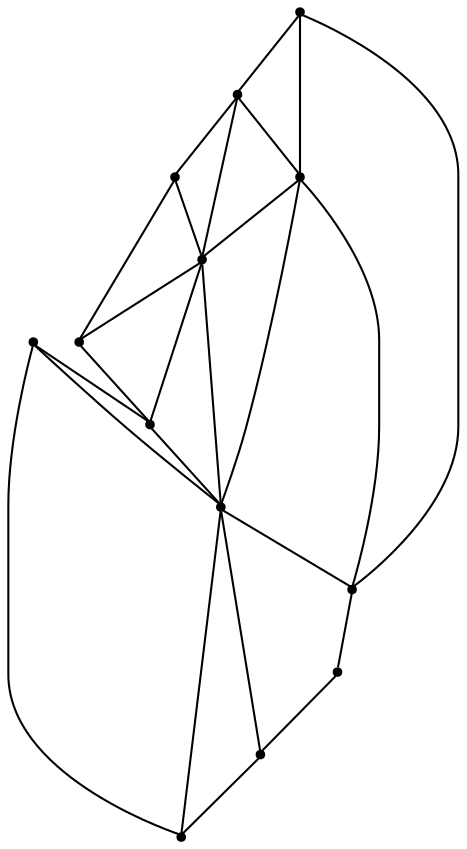 graph {
  node [shape=point,comment="{\"directed\":false,\"doi\":\"10.1007/978-3-540-31843-9_29\",\"figure\":\"2 (1)\"}"]

  v0 [pos="1375.5058502906977,1510.2115582197139"]
  v1 [pos="1331.247638081395,1453.711536603096"]
  v2 [pos="1312.244113372093,1666.711548047188"]
  v3 [pos="1331.9977470930232,1586.7115289737017"]
  v4 [pos="1311.7440089026163,1517.4615175296099"]
  v5 [pos="1258.4841070130815,1398.2115378746619"]
  v6 [pos="1252.7330486918604,1482.9615226158728"]
  v7 [pos="1221.2271666061047,1547.461536603096"]
  v8 [pos="1230.9789970930233,1667.2115277021358"]
  v9 [pos="1194.972270167151,1394.2115416893591"]
  v10 [pos="1182.719980922965,1608.7115238874385"]
  v11 [pos="1159.465679505814,1531.961531516833"]
  v12 [pos="1167.4671920421513,1468.9615518618853"]

  v9 -- v12 [id="-7",pos="1194.972270167151,1394.2115416893591 1167.4671920421513,1468.9615518618853 1167.4671920421513,1468.9615518618853 1167.4671920421513,1468.9615518618853"]
  v7 -- v3 [id="-11",pos="1221.2271666061047,1547.461536603096 1331.9977470930232,1586.7115289737017 1331.9977470930232,1586.7115289737017 1331.9977470930232,1586.7115289737017"]
  v8 -- v10 [id="-12",pos="1230.9789970930233,1667.2115277021358 1182.719980922965,1608.7115238874385 1182.719980922965,1608.7115238874385 1182.719980922965,1608.7115238874385"]
  v6 -- v9 [id="-14",pos="1252.7330486918604,1482.9615226158728 1194.972270167151,1394.2115416893591 1194.972270167151,1394.2115416893591 1194.972270167151,1394.2115416893591"]
  v6 -- v7 [id="-15",pos="1252.7330486918604,1482.9615226158728 1221.2271666061047,1547.461536603096 1221.2271666061047,1547.461536603096 1221.2271666061047,1547.461536603096"]
  v5 -- v6 [id="-17",pos="1258.4841070130815,1398.2115378746619 1252.7330486918604,1482.9615226158728 1252.7330486918604,1482.9615226158728 1252.7330486918604,1482.9615226158728"]
  v2 -- v8 [id="-18",pos="1312.244113372093,1666.711548047188 1230.9789970930233,1667.2115277021358 1230.9789970930233,1667.2115277021358 1230.9789970930233,1667.2115277021358"]
  v4 -- v7 [id="-19",pos="1311.7440089026163,1517.4615175296099 1221.2271666061047,1547.461536603096 1221.2271666061047,1547.461536603096 1221.2271666061047,1547.461536603096"]
  v4 -- v6 [id="-20",pos="1311.7440089026163,1517.4615175296099 1252.7330486918604,1482.9615226158728 1252.7330486918604,1482.9615226158728 1252.7330486918604,1482.9615226158728"]
  v1 -- v6 [id="-22",pos="1331.247638081395,1453.711536603096 1252.7330486918604,1482.9615226158728 1252.7330486918604,1482.9615226158728 1252.7330486918604,1482.9615226158728"]
  v1 -- v5 [id="-23",pos="1331.247638081395,1453.711536603096 1258.4841070130815,1398.2115378746619 1258.4841070130815,1398.2115378746619 1258.4841070130815,1398.2115378746619"]
  v7 -- v8 [id="-24",pos="1221.2271666061047,1547.461536603096 1230.9789970930233,1667.2115277021358 1230.9789970930233,1667.2115277021358 1230.9789970930233,1667.2115277021358"]
  v1 -- v4 [id="-25",pos="1331.247638081395,1453.711536603096 1311.7440089026163,1517.4615175296099 1311.7440089026163,1517.4615175296099 1311.7440089026163,1517.4615175296099"]
  v0 -- v3 [id="-28",pos="1375.5058502906977,1510.2115582197139 1331.9977470930232,1586.7115289737017 1331.9977470930232,1586.7115289737017 1331.9977470930232,1586.7115289737017"]
  v11 -- v10 [id="-29",pos="1159.465679505814,1531.961531516833 1182.719980922965,1608.7115238874385 1182.719980922965,1608.7115238874385 1182.719980922965,1608.7115238874385"]
  v0 -- v4 [id="-34",pos="1375.5058502906977,1510.2115582197139 1311.7440089026163,1517.4615175296099 1311.7440089026163,1517.4615175296099 1311.7440089026163,1517.4615175296099"]
  v3 -- v2 [id="-35",pos="1331.9977470930232,1586.7115289737017 1312.244113372093,1666.711548047188 1312.244113372093,1666.711548047188 1312.244113372093,1666.711548047188"]
  v0 -- v1 [id="-38",pos="1375.5058502906977,1510.2115582197139 1331.247638081395,1453.711536603096 1331.247638081395,1453.711536603096 1331.247638081395,1453.711536603096"]
  v7 -- v10 [id="-9",pos="1221.2271666061047,1547.461536603096 1182.719980922965,1608.7115238874385 1182.719980922965,1608.7115238874385 1182.719980922965,1608.7115238874385"]
  v6 -- v12 [id="-13",pos="1252.7330486918604,1482.9615226158728 1167.4671920421513,1468.9615518618853 1167.4671920421513,1468.9615518618853 1167.4671920421513,1468.9615518618853"]
  v5 -- v9 [id="-16",pos="1258.4841070130815,1398.2115378746619 1194.972270167151,1394.2115416893591 1194.972270167151,1394.2115416893591 1194.972270167151,1394.2115416893591"]
  v4 -- v3 [id="-21",pos="1311.7440089026163,1517.4615175296099 1331.9977470930232,1586.7115289737017 1331.9977470930232,1586.7115289737017 1331.9977470930232,1586.7115289737017"]
  v11 -- v12 [id="-30",pos="1159.465679505814,1531.961531516833 1167.4671920421513,1468.9615518618853 1167.4671920421513,1468.9615518618853 1167.4671920421513,1468.9615518618853"]
  v12 -- v7 [id="-31",pos="1167.4671920421513,1468.9615518618853 1221.2271666061047,1547.461536603096 1221.2271666061047,1547.461536603096 1221.2271666061047,1547.461536603096"]
  v11 -- v7 [id="-33",pos="1159.465679505814,1531.961531516833 1221.2271666061047,1547.461536603096 1221.2271666061047,1547.461536603096 1221.2271666061047,1547.461536603096"]
}